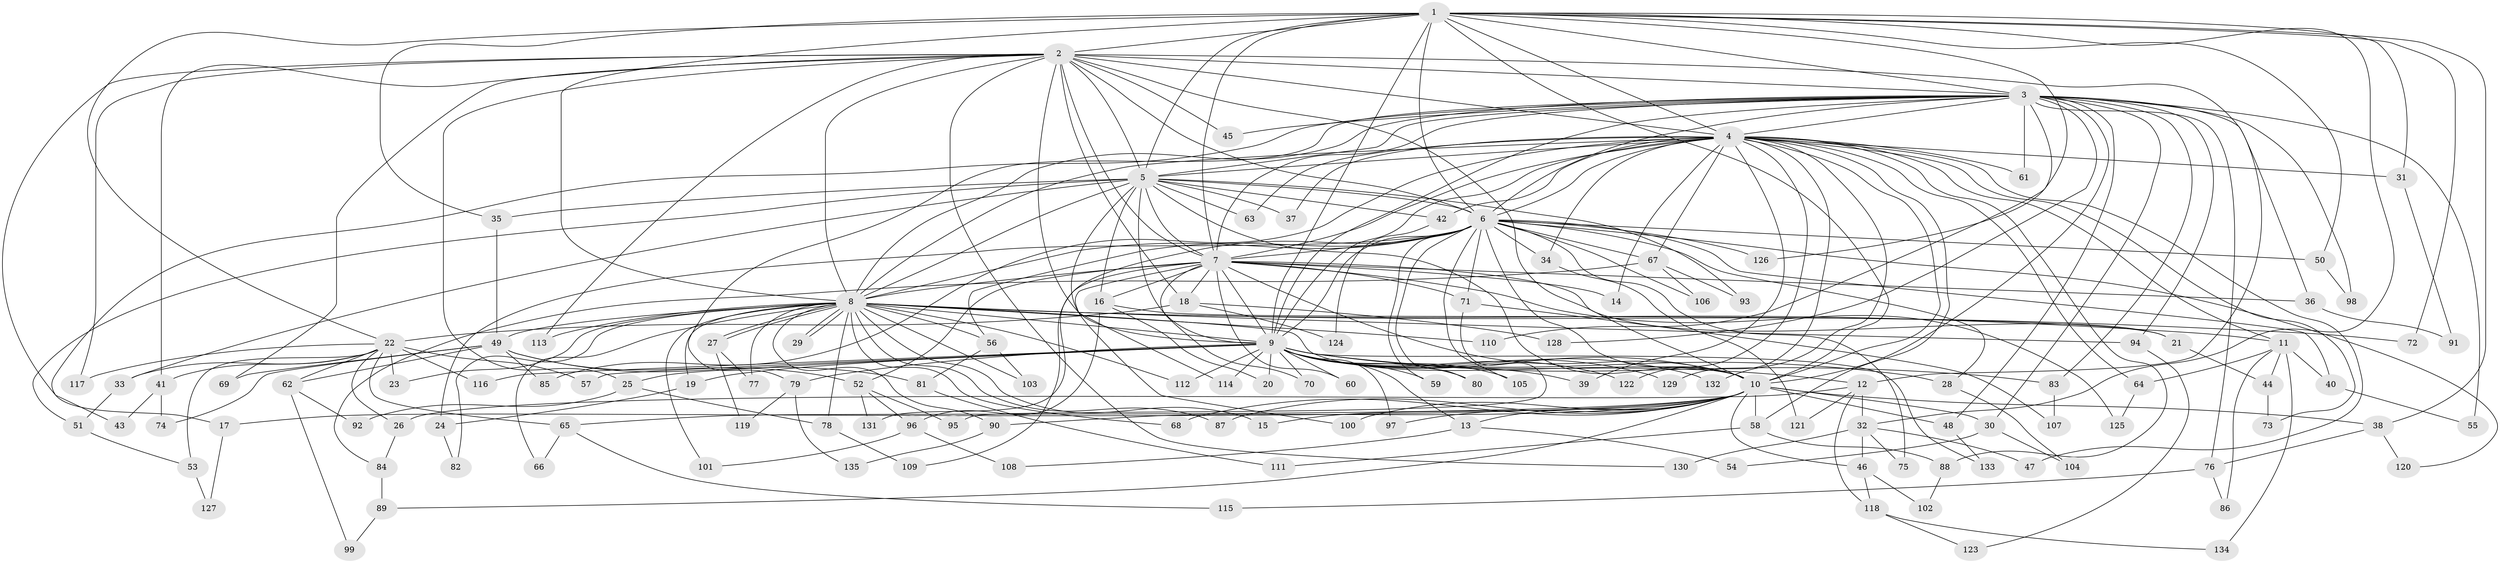// coarse degree distribution, {14: 0.00909090909090909, 36: 0.00909090909090909, 33: 0.00909090909090909, 25: 0.00909090909090909, 16: 0.00909090909090909, 24: 0.00909090909090909, 21: 0.00909090909090909, 31: 0.00909090909090909, 7: 0.00909090909090909, 6: 0.01818181818181818, 2: 0.509090909090909, 5: 0.02727272727272727, 3: 0.2, 12: 0.00909090909090909, 4: 0.12727272727272726, 1: 0.01818181818181818, 8: 0.00909090909090909}
// Generated by graph-tools (version 1.1) at 2025/51/02/27/25 19:51:43]
// undirected, 135 vertices, 295 edges
graph export_dot {
graph [start="1"]
  node [color=gray90,style=filled];
  1;
  2;
  3;
  4;
  5;
  6;
  7;
  8;
  9;
  10;
  11;
  12;
  13;
  14;
  15;
  16;
  17;
  18;
  19;
  20;
  21;
  22;
  23;
  24;
  25;
  26;
  27;
  28;
  29;
  30;
  31;
  32;
  33;
  34;
  35;
  36;
  37;
  38;
  39;
  40;
  41;
  42;
  43;
  44;
  45;
  46;
  47;
  48;
  49;
  50;
  51;
  52;
  53;
  54;
  55;
  56;
  57;
  58;
  59;
  60;
  61;
  62;
  63;
  64;
  65;
  66;
  67;
  68;
  69;
  70;
  71;
  72;
  73;
  74;
  75;
  76;
  77;
  78;
  79;
  80;
  81;
  82;
  83;
  84;
  85;
  86;
  87;
  88;
  89;
  90;
  91;
  92;
  93;
  94;
  95;
  96;
  97;
  98;
  99;
  100;
  101;
  102;
  103;
  104;
  105;
  106;
  107;
  108;
  109;
  110;
  111;
  112;
  113;
  114;
  115;
  116;
  117;
  118;
  119;
  120;
  121;
  122;
  123;
  124;
  125;
  126;
  127;
  128;
  129;
  130;
  131;
  132;
  133;
  134;
  135;
  1 -- 2;
  1 -- 3;
  1 -- 4;
  1 -- 5;
  1 -- 6;
  1 -- 7;
  1 -- 8;
  1 -- 9;
  1 -- 10;
  1 -- 22;
  1 -- 31;
  1 -- 32;
  1 -- 35;
  1 -- 38;
  1 -- 50;
  1 -- 72;
  1 -- 126;
  2 -- 3;
  2 -- 4;
  2 -- 5;
  2 -- 6;
  2 -- 7;
  2 -- 8;
  2 -- 9;
  2 -- 10;
  2 -- 12;
  2 -- 17;
  2 -- 18;
  2 -- 25;
  2 -- 41;
  2 -- 45;
  2 -- 69;
  2 -- 113;
  2 -- 117;
  2 -- 130;
  3 -- 4;
  3 -- 5;
  3 -- 6;
  3 -- 7;
  3 -- 8;
  3 -- 9;
  3 -- 10;
  3 -- 30;
  3 -- 36;
  3 -- 43;
  3 -- 45;
  3 -- 48;
  3 -- 55;
  3 -- 61;
  3 -- 76;
  3 -- 79;
  3 -- 83;
  3 -- 94;
  3 -- 98;
  3 -- 110;
  3 -- 128;
  4 -- 5;
  4 -- 6;
  4 -- 7;
  4 -- 8;
  4 -- 9;
  4 -- 10;
  4 -- 11;
  4 -- 14;
  4 -- 31;
  4 -- 34;
  4 -- 37;
  4 -- 39;
  4 -- 42;
  4 -- 47;
  4 -- 58;
  4 -- 61;
  4 -- 63;
  4 -- 64;
  4 -- 67;
  4 -- 73;
  4 -- 85;
  4 -- 88;
  4 -- 122;
  4 -- 129;
  4 -- 132;
  5 -- 6;
  5 -- 7;
  5 -- 8;
  5 -- 9;
  5 -- 10;
  5 -- 16;
  5 -- 33;
  5 -- 35;
  5 -- 37;
  5 -- 42;
  5 -- 51;
  5 -- 63;
  5 -- 93;
  5 -- 114;
  6 -- 7;
  6 -- 8;
  6 -- 9;
  6 -- 10;
  6 -- 24;
  6 -- 28;
  6 -- 34;
  6 -- 40;
  6 -- 50;
  6 -- 56;
  6 -- 59;
  6 -- 67;
  6 -- 71;
  6 -- 75;
  6 -- 80;
  6 -- 105;
  6 -- 106;
  6 -- 109;
  6 -- 120;
  6 -- 126;
  7 -- 8;
  7 -- 9;
  7 -- 10;
  7 -- 14;
  7 -- 16;
  7 -- 18;
  7 -- 21;
  7 -- 36;
  7 -- 52;
  7 -- 60;
  7 -- 70;
  7 -- 71;
  7 -- 100;
  7 -- 125;
  7 -- 131;
  8 -- 9;
  8 -- 10;
  8 -- 11;
  8 -- 15;
  8 -- 19;
  8 -- 23;
  8 -- 27;
  8 -- 27;
  8 -- 29;
  8 -- 29;
  8 -- 49;
  8 -- 56;
  8 -- 66;
  8 -- 68;
  8 -- 72;
  8 -- 77;
  8 -- 78;
  8 -- 82;
  8 -- 87;
  8 -- 90;
  8 -- 94;
  8 -- 101;
  8 -- 103;
  8 -- 110;
  8 -- 112;
  8 -- 113;
  9 -- 10;
  9 -- 12;
  9 -- 13;
  9 -- 19;
  9 -- 20;
  9 -- 25;
  9 -- 28;
  9 -- 39;
  9 -- 57;
  9 -- 59;
  9 -- 60;
  9 -- 70;
  9 -- 79;
  9 -- 80;
  9 -- 83;
  9 -- 97;
  9 -- 105;
  9 -- 112;
  9 -- 114;
  9 -- 116;
  9 -- 122;
  9 -- 129;
  9 -- 132;
  9 -- 133;
  10 -- 13;
  10 -- 15;
  10 -- 17;
  10 -- 30;
  10 -- 38;
  10 -- 46;
  10 -- 48;
  10 -- 58;
  10 -- 65;
  10 -- 68;
  10 -- 87;
  10 -- 89;
  10 -- 90;
  10 -- 97;
  10 -- 100;
  11 -- 40;
  11 -- 44;
  11 -- 64;
  11 -- 86;
  11 -- 134;
  12 -- 26;
  12 -- 32;
  12 -- 118;
  12 -- 121;
  13 -- 54;
  13 -- 108;
  16 -- 20;
  16 -- 21;
  16 -- 96;
  17 -- 127;
  18 -- 22;
  18 -- 124;
  18 -- 128;
  19 -- 24;
  21 -- 44;
  22 -- 23;
  22 -- 26;
  22 -- 33;
  22 -- 41;
  22 -- 53;
  22 -- 57;
  22 -- 62;
  22 -- 65;
  22 -- 116;
  22 -- 117;
  24 -- 82;
  25 -- 78;
  25 -- 92;
  26 -- 84;
  27 -- 77;
  27 -- 119;
  28 -- 104;
  30 -- 54;
  30 -- 104;
  31 -- 91;
  32 -- 46;
  32 -- 47;
  32 -- 75;
  32 -- 130;
  33 -- 51;
  34 -- 121;
  35 -- 49;
  36 -- 91;
  38 -- 76;
  38 -- 120;
  40 -- 55;
  41 -- 43;
  41 -- 74;
  42 -- 124;
  44 -- 73;
  46 -- 102;
  46 -- 118;
  48 -- 133;
  49 -- 52;
  49 -- 62;
  49 -- 69;
  49 -- 74;
  49 -- 81;
  49 -- 85;
  50 -- 98;
  51 -- 53;
  52 -- 95;
  52 -- 96;
  52 -- 131;
  53 -- 127;
  56 -- 81;
  56 -- 103;
  58 -- 88;
  58 -- 111;
  62 -- 92;
  62 -- 99;
  64 -- 125;
  65 -- 66;
  65 -- 115;
  67 -- 84;
  67 -- 93;
  67 -- 106;
  71 -- 95;
  71 -- 107;
  76 -- 86;
  76 -- 115;
  78 -- 109;
  79 -- 119;
  79 -- 135;
  81 -- 111;
  83 -- 107;
  84 -- 89;
  88 -- 102;
  89 -- 99;
  90 -- 135;
  94 -- 123;
  96 -- 101;
  96 -- 108;
  118 -- 123;
  118 -- 134;
}
